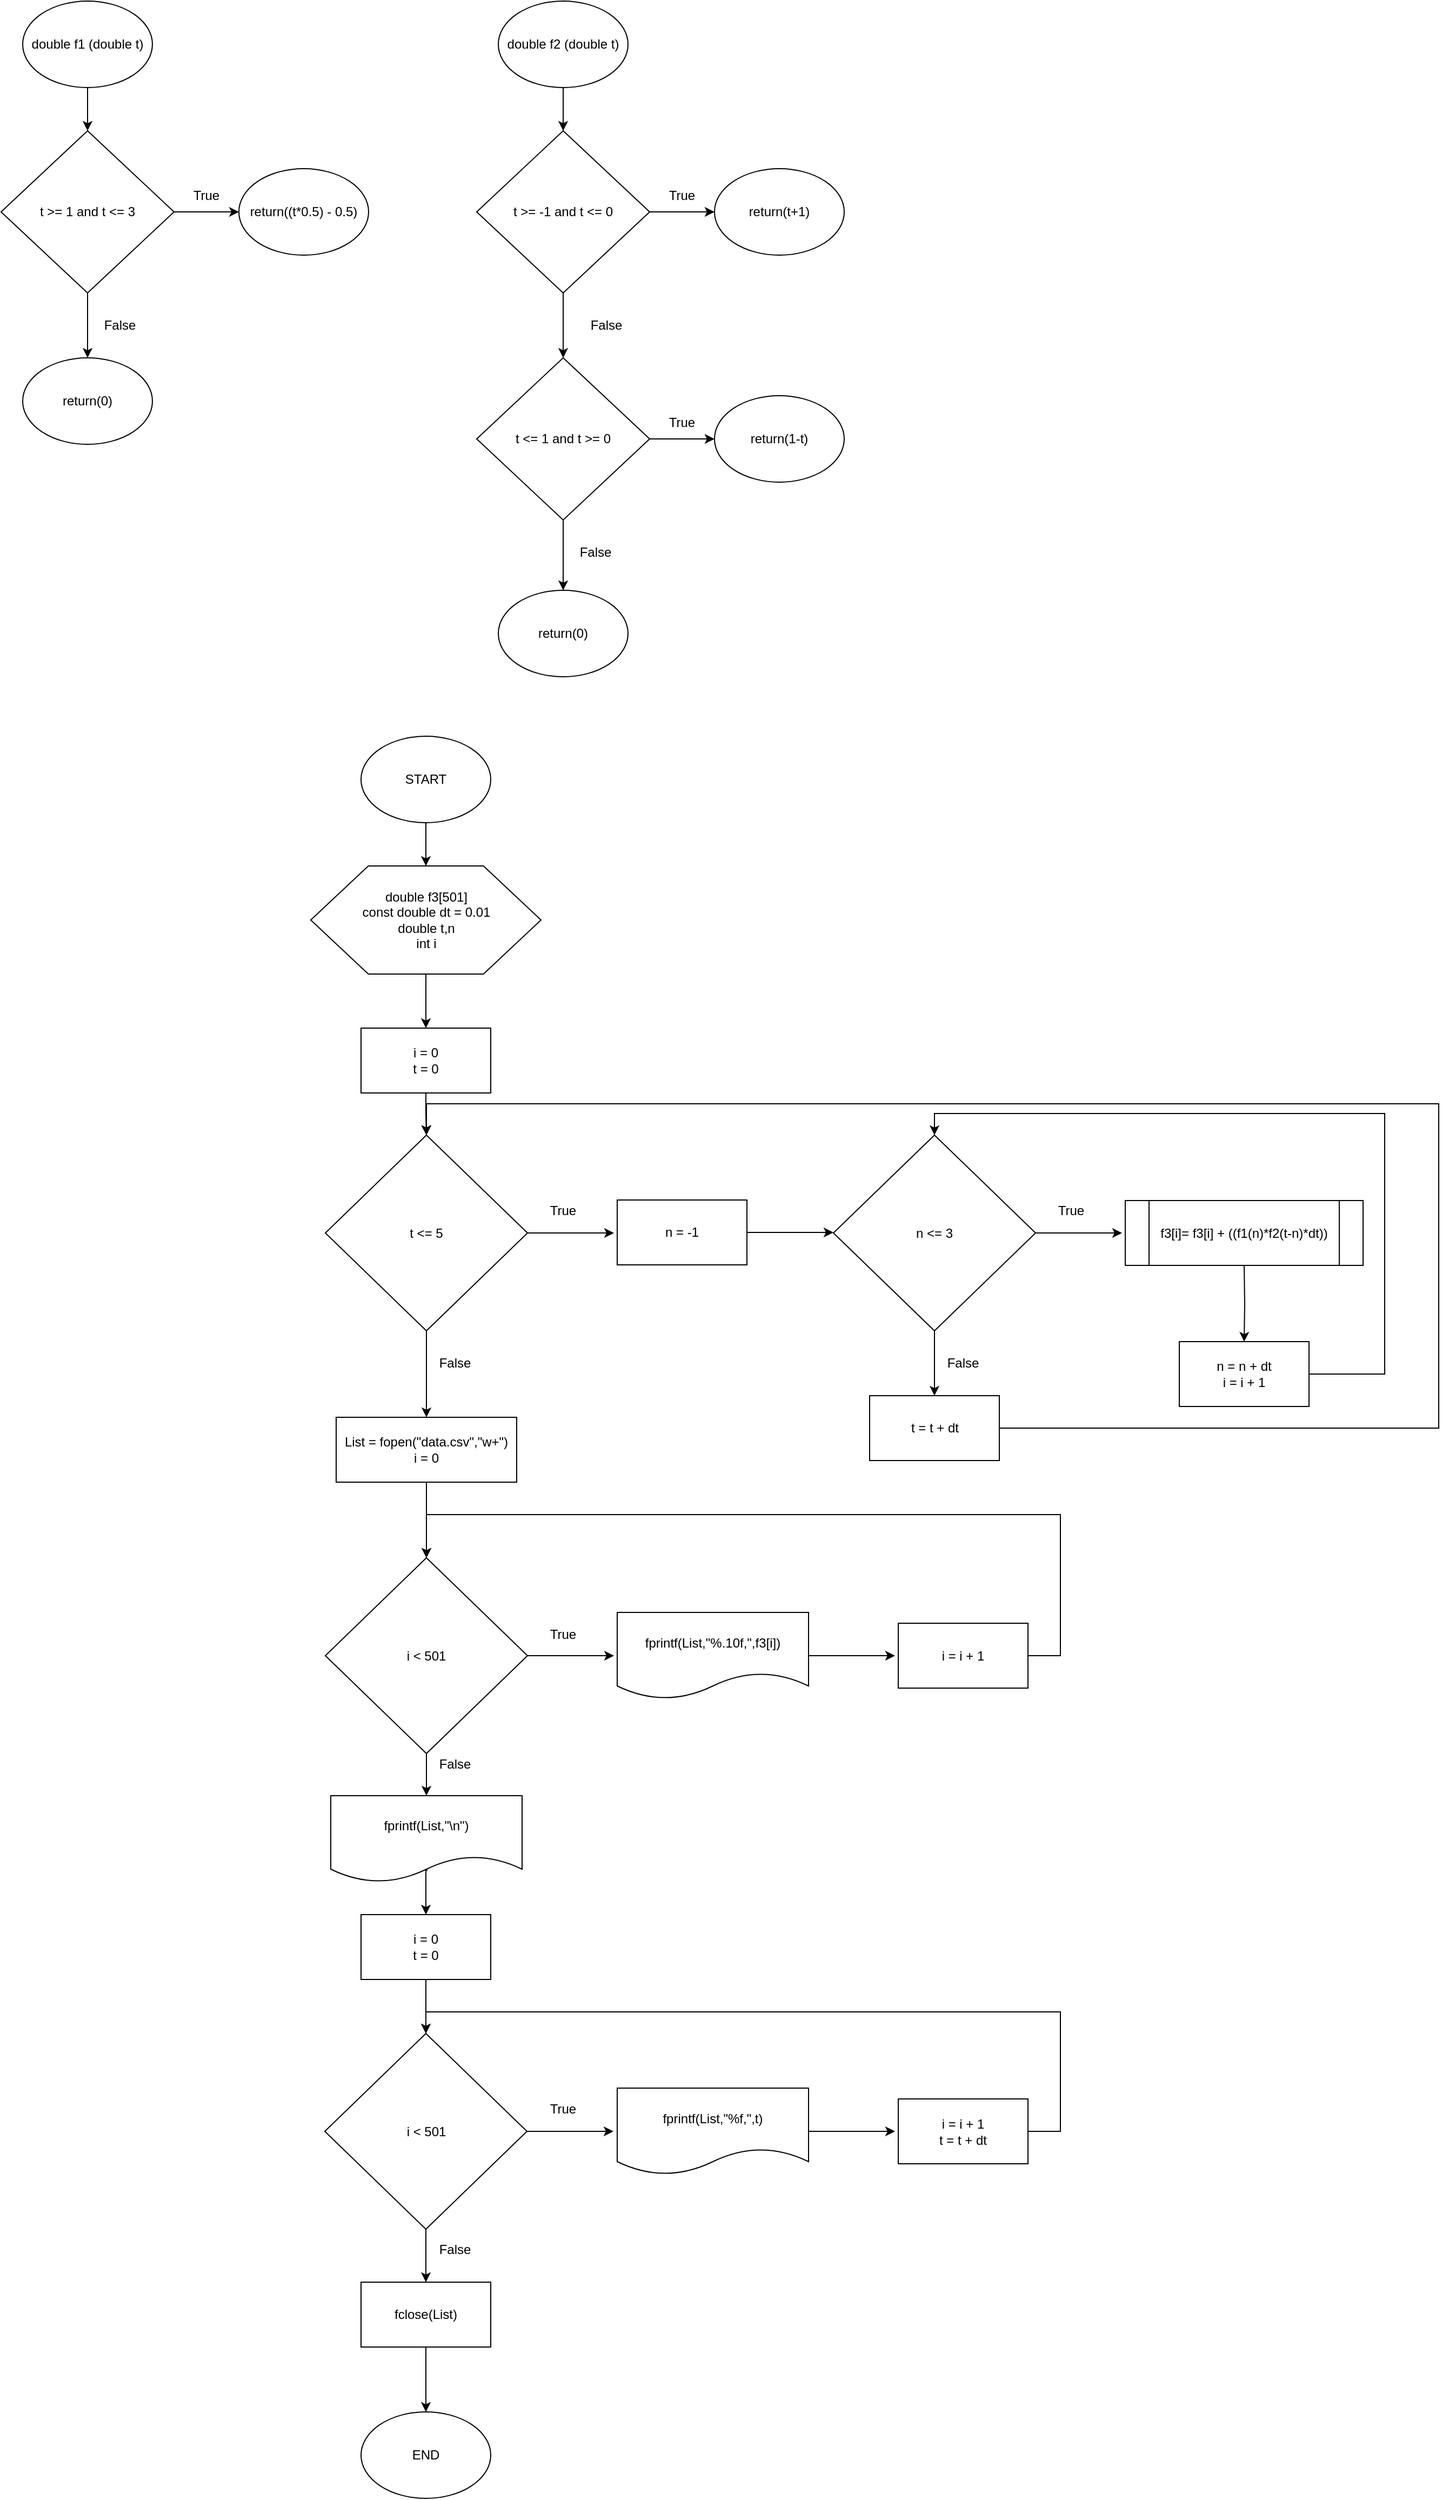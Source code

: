 <mxfile version="12.7.4" type="device"><diagram id="_ybZa6Aaobr-2U30AAT8" name="Page-1"><mxGraphModel dx="2966" dy="1517" grid="1" gridSize="10" guides="1" tooltips="1" connect="1" arrows="1" fold="1" page="1" pageScale="1" pageWidth="827" pageHeight="1169" math="0" shadow="0"><root><mxCell id="0"/><mxCell id="1" parent="0"/><mxCell id="PI8hSeStXWAoFlecEvjM-8" value="" style="edgeStyle=orthogonalEdgeStyle;rounded=0;orthogonalLoop=1;jettySize=auto;html=1;" edge="1" parent="1" source="PI8hSeStXWAoFlecEvjM-1" target="PI8hSeStXWAoFlecEvjM-2"><mxGeometry relative="1" as="geometry"/></mxCell><mxCell id="PI8hSeStXWAoFlecEvjM-1" value="double f1 (double t)" style="ellipse;whiteSpace=wrap;html=1;" vertex="1" parent="1"><mxGeometry x="40" y="40" width="120" height="80" as="geometry"/></mxCell><mxCell id="PI8hSeStXWAoFlecEvjM-5" value="" style="edgeStyle=orthogonalEdgeStyle;rounded=0;orthogonalLoop=1;jettySize=auto;html=1;" edge="1" parent="1" source="PI8hSeStXWAoFlecEvjM-2"><mxGeometry relative="1" as="geometry"><mxPoint x="240" y="235" as="targetPoint"/></mxGeometry></mxCell><mxCell id="PI8hSeStXWAoFlecEvjM-11" value="" style="edgeStyle=orthogonalEdgeStyle;rounded=0;orthogonalLoop=1;jettySize=auto;html=1;" edge="1" parent="1" source="PI8hSeStXWAoFlecEvjM-2"><mxGeometry relative="1" as="geometry"><mxPoint x="100" y="370" as="targetPoint"/></mxGeometry></mxCell><mxCell id="PI8hSeStXWAoFlecEvjM-2" value="t &amp;gt;= 1 and t &amp;lt;= 3" style="rhombus;whiteSpace=wrap;html=1;" vertex="1" parent="1"><mxGeometry x="20" y="160" width="160" height="150" as="geometry"/></mxCell><mxCell id="PI8hSeStXWAoFlecEvjM-3" value="return((t*0.5) - 0.5)" style="ellipse;whiteSpace=wrap;html=1;" vertex="1" parent="1"><mxGeometry x="240" y="195" width="120" height="80" as="geometry"/></mxCell><mxCell id="PI8hSeStXWAoFlecEvjM-9" value="True" style="text;html=1;strokeColor=none;fillColor=none;align=center;verticalAlign=middle;whiteSpace=wrap;rounded=0;" vertex="1" parent="1"><mxGeometry x="190" y="210" width="40" height="20" as="geometry"/></mxCell><mxCell id="PI8hSeStXWAoFlecEvjM-12" value="return(0)" style="ellipse;whiteSpace=wrap;html=1;" vertex="1" parent="1"><mxGeometry x="40" y="370" width="120" height="80" as="geometry"/></mxCell><mxCell id="PI8hSeStXWAoFlecEvjM-13" value="False" style="text;html=1;strokeColor=none;fillColor=none;align=center;verticalAlign=middle;whiteSpace=wrap;rounded=0;" vertex="1" parent="1"><mxGeometry x="110" y="330" width="40" height="20" as="geometry"/></mxCell><mxCell id="PI8hSeStXWAoFlecEvjM-16" value="" style="edgeStyle=orthogonalEdgeStyle;rounded=0;orthogonalLoop=1;jettySize=auto;html=1;entryX=0.5;entryY=0;entryDx=0;entryDy=0;" edge="1" parent="1" source="PI8hSeStXWAoFlecEvjM-14" target="PI8hSeStXWAoFlecEvjM-17"><mxGeometry relative="1" as="geometry"><mxPoint x="540" y="150" as="targetPoint"/></mxGeometry></mxCell><mxCell id="PI8hSeStXWAoFlecEvjM-14" value="double f2 (double t)" style="ellipse;whiteSpace=wrap;html=1;" vertex="1" parent="1"><mxGeometry x="480" y="40" width="120" height="80" as="geometry"/></mxCell><mxCell id="PI8hSeStXWAoFlecEvjM-19" value="" style="edgeStyle=orthogonalEdgeStyle;rounded=0;orthogonalLoop=1;jettySize=auto;html=1;" edge="1" parent="1" source="PI8hSeStXWAoFlecEvjM-17" target="PI8hSeStXWAoFlecEvjM-18"><mxGeometry relative="1" as="geometry"/></mxCell><mxCell id="PI8hSeStXWAoFlecEvjM-23" value="" style="edgeStyle=orthogonalEdgeStyle;rounded=0;orthogonalLoop=1;jettySize=auto;html=1;" edge="1" parent="1" source="PI8hSeStXWAoFlecEvjM-17" target="PI8hSeStXWAoFlecEvjM-22"><mxGeometry relative="1" as="geometry"/></mxCell><mxCell id="PI8hSeStXWAoFlecEvjM-17" value="t &amp;gt;= -1 and t &amp;lt;= 0" style="rhombus;whiteSpace=wrap;html=1;" vertex="1" parent="1"><mxGeometry x="460" y="160" width="160" height="150" as="geometry"/></mxCell><mxCell id="PI8hSeStXWAoFlecEvjM-26" value="" style="edgeStyle=orthogonalEdgeStyle;rounded=0;orthogonalLoop=1;jettySize=auto;html=1;" edge="1" parent="1" source="PI8hSeStXWAoFlecEvjM-22" target="PI8hSeStXWAoFlecEvjM-25"><mxGeometry relative="1" as="geometry"/></mxCell><mxCell id="PI8hSeStXWAoFlecEvjM-32" value="" style="edgeStyle=orthogonalEdgeStyle;rounded=0;orthogonalLoop=1;jettySize=auto;html=1;" edge="1" parent="1" source="PI8hSeStXWAoFlecEvjM-22" target="PI8hSeStXWAoFlecEvjM-31"><mxGeometry relative="1" as="geometry"/></mxCell><mxCell id="PI8hSeStXWAoFlecEvjM-22" value="t &amp;lt;= 1 and t &amp;gt;= 0" style="rhombus;whiteSpace=wrap;html=1;" vertex="1" parent="1"><mxGeometry x="460" y="370" width="160" height="150" as="geometry"/></mxCell><mxCell id="PI8hSeStXWAoFlecEvjM-18" value="return(t+1)" style="ellipse;whiteSpace=wrap;html=1;" vertex="1" parent="1"><mxGeometry x="680" y="195" width="120" height="80" as="geometry"/></mxCell><mxCell id="PI8hSeStXWAoFlecEvjM-20" value="True" style="text;html=1;strokeColor=none;fillColor=none;align=center;verticalAlign=middle;whiteSpace=wrap;rounded=0;" vertex="1" parent="1"><mxGeometry x="630" y="210" width="40" height="20" as="geometry"/></mxCell><mxCell id="PI8hSeStXWAoFlecEvjM-24" value="False" style="text;html=1;strokeColor=none;fillColor=none;align=center;verticalAlign=middle;whiteSpace=wrap;rounded=0;" vertex="1" parent="1"><mxGeometry x="560" y="330" width="40" height="20" as="geometry"/></mxCell><mxCell id="PI8hSeStXWAoFlecEvjM-25" value="return(1-t)" style="ellipse;whiteSpace=wrap;html=1;" vertex="1" parent="1"><mxGeometry x="680" y="405" width="120" height="80" as="geometry"/></mxCell><mxCell id="PI8hSeStXWAoFlecEvjM-27" value="True" style="text;html=1;strokeColor=none;fillColor=none;align=center;verticalAlign=middle;whiteSpace=wrap;rounded=0;" vertex="1" parent="1"><mxGeometry x="630" y="420" width="40" height="20" as="geometry"/></mxCell><mxCell id="PI8hSeStXWAoFlecEvjM-30" value="False" style="text;html=1;strokeColor=none;fillColor=none;align=center;verticalAlign=middle;whiteSpace=wrap;rounded=0;" vertex="1" parent="1"><mxGeometry x="550" y="540" width="40" height="20" as="geometry"/></mxCell><mxCell id="PI8hSeStXWAoFlecEvjM-31" value="return(0)" style="ellipse;whiteSpace=wrap;html=1;" vertex="1" parent="1"><mxGeometry x="480" y="585" width="120" height="80" as="geometry"/></mxCell><mxCell id="PI8hSeStXWAoFlecEvjM-35" value="" style="edgeStyle=orthogonalEdgeStyle;rounded=0;orthogonalLoop=1;jettySize=auto;html=1;" edge="1" parent="1" source="PI8hSeStXWAoFlecEvjM-33" target="PI8hSeStXWAoFlecEvjM-34"><mxGeometry relative="1" as="geometry"/></mxCell><mxCell id="PI8hSeStXWAoFlecEvjM-33" value="START" style="ellipse;whiteSpace=wrap;html=1;" vertex="1" parent="1"><mxGeometry x="353" y="720" width="120" height="80" as="geometry"/></mxCell><mxCell id="PI8hSeStXWAoFlecEvjM-37" value="" style="edgeStyle=orthogonalEdgeStyle;rounded=0;orthogonalLoop=1;jettySize=auto;html=1;" edge="1" parent="1" source="PI8hSeStXWAoFlecEvjM-34" target="PI8hSeStXWAoFlecEvjM-36"><mxGeometry relative="1" as="geometry"/></mxCell><mxCell id="PI8hSeStXWAoFlecEvjM-34" value="double f3[501]&lt;br&gt;const double dt = 0.01&lt;br&gt;double t,n&lt;br&gt;int i" style="shape=hexagon;perimeter=hexagonPerimeter2;whiteSpace=wrap;html=1;" vertex="1" parent="1"><mxGeometry x="306.5" y="840" width="213" height="100" as="geometry"/></mxCell><mxCell id="PI8hSeStXWAoFlecEvjM-39" value="" style="edgeStyle=orthogonalEdgeStyle;rounded=0;orthogonalLoop=1;jettySize=auto;html=1;" edge="1" parent="1" source="PI8hSeStXWAoFlecEvjM-36" target="PI8hSeStXWAoFlecEvjM-38"><mxGeometry relative="1" as="geometry"/></mxCell><mxCell id="PI8hSeStXWAoFlecEvjM-36" value="i = 0&lt;br&gt;t = 0" style="rounded=0;whiteSpace=wrap;html=1;" vertex="1" parent="1"><mxGeometry x="353" y="990" width="120" height="60" as="geometry"/></mxCell><mxCell id="PI8hSeStXWAoFlecEvjM-41" value="" style="edgeStyle=orthogonalEdgeStyle;rounded=0;orthogonalLoop=1;jettySize=auto;html=1;" edge="1" parent="1" source="PI8hSeStXWAoFlecEvjM-38"><mxGeometry relative="1" as="geometry"><mxPoint x="413.5" y="1350" as="targetPoint"/></mxGeometry></mxCell><mxCell id="PI8hSeStXWAoFlecEvjM-43" value="" style="edgeStyle=orthogonalEdgeStyle;rounded=0;orthogonalLoop=1;jettySize=auto;html=1;" edge="1" parent="1" source="PI8hSeStXWAoFlecEvjM-38"><mxGeometry relative="1" as="geometry"><mxPoint x="587" y="1179.5" as="targetPoint"/></mxGeometry></mxCell><mxCell id="PI8hSeStXWAoFlecEvjM-38" value="t &amp;lt;= 5" style="rhombus;whiteSpace=wrap;html=1;" vertex="1" parent="1"><mxGeometry x="320" y="1089" width="187" height="181" as="geometry"/></mxCell><mxCell id="PI8hSeStXWAoFlecEvjM-44" value="True" style="text;html=1;strokeColor=none;fillColor=none;align=center;verticalAlign=middle;whiteSpace=wrap;rounded=0;" vertex="1" parent="1"><mxGeometry x="520" y="1149" width="40" height="20" as="geometry"/></mxCell><mxCell id="PI8hSeStXWAoFlecEvjM-49" value="" style="edgeStyle=orthogonalEdgeStyle;rounded=0;orthogonalLoop=1;jettySize=auto;html=1;" edge="1" parent="1" source="PI8hSeStXWAoFlecEvjM-45"><mxGeometry relative="1" as="geometry"><mxPoint x="790" y="1179" as="targetPoint"/></mxGeometry></mxCell><mxCell id="PI8hSeStXWAoFlecEvjM-45" value="n = -1" style="rounded=0;whiteSpace=wrap;html=1;" vertex="1" parent="1"><mxGeometry x="590" y="1149" width="120" height="60" as="geometry"/></mxCell><mxCell id="PI8hSeStXWAoFlecEvjM-51" value="" style="edgeStyle=orthogonalEdgeStyle;rounded=0;orthogonalLoop=1;jettySize=auto;html=1;" edge="1" parent="1" source="PI8hSeStXWAoFlecEvjM-47"><mxGeometry relative="1" as="geometry"><mxPoint x="1057" y="1179.5" as="targetPoint"/></mxGeometry></mxCell><mxCell id="PI8hSeStXWAoFlecEvjM-64" value="" style="edgeStyle=orthogonalEdgeStyle;rounded=0;orthogonalLoop=1;jettySize=auto;html=1;" edge="1" parent="1" source="PI8hSeStXWAoFlecEvjM-47" target="PI8hSeStXWAoFlecEvjM-63"><mxGeometry relative="1" as="geometry"/></mxCell><mxCell id="PI8hSeStXWAoFlecEvjM-47" value="n &amp;lt;= 3" style="rhombus;whiteSpace=wrap;html=1;" vertex="1" parent="1"><mxGeometry x="790" y="1089" width="187" height="181" as="geometry"/></mxCell><mxCell id="PI8hSeStXWAoFlecEvjM-52" value="True" style="text;html=1;strokeColor=none;fillColor=none;align=center;verticalAlign=middle;whiteSpace=wrap;rounded=0;" vertex="1" parent="1"><mxGeometry x="990" y="1149" width="40" height="20" as="geometry"/></mxCell><mxCell id="PI8hSeStXWAoFlecEvjM-57" value="" style="edgeStyle=orthogonalEdgeStyle;rounded=0;orthogonalLoop=1;jettySize=auto;html=1;" edge="1" parent="1" target="PI8hSeStXWAoFlecEvjM-54"><mxGeometry relative="1" as="geometry"><mxPoint x="1170" y="1209.5" as="sourcePoint"/></mxGeometry></mxCell><mxCell id="PI8hSeStXWAoFlecEvjM-59" value="" style="edgeStyle=orthogonalEdgeStyle;rounded=0;orthogonalLoop=1;jettySize=auto;html=1;entryX=0.5;entryY=0;entryDx=0;entryDy=0;" edge="1" parent="1" source="PI8hSeStXWAoFlecEvjM-54" target="PI8hSeStXWAoFlecEvjM-47"><mxGeometry relative="1" as="geometry"><mxPoint x="1310" y="1310" as="targetPoint"/><Array as="points"><mxPoint x="1300" y="1310"/><mxPoint x="1300" y="1069"/><mxPoint x="883" y="1069"/></Array></mxGeometry></mxCell><mxCell id="PI8hSeStXWAoFlecEvjM-54" value="n = n + dt&lt;br&gt;i = i + 1" style="rounded=0;whiteSpace=wrap;html=1;" vertex="1" parent="1"><mxGeometry x="1110" y="1280" width="120" height="60" as="geometry"/></mxCell><mxCell id="PI8hSeStXWAoFlecEvjM-56" value="False" style="text;html=1;strokeColor=none;fillColor=none;align=center;verticalAlign=middle;whiteSpace=wrap;rounded=0;" vertex="1" parent="1"><mxGeometry x="890" y="1290" width="40" height="20" as="geometry"/></mxCell><mxCell id="PI8hSeStXWAoFlecEvjM-66" value="" style="edgeStyle=orthogonalEdgeStyle;rounded=0;orthogonalLoop=1;jettySize=auto;html=1;entryX=0.5;entryY=0;entryDx=0;entryDy=0;" edge="1" parent="1" source="PI8hSeStXWAoFlecEvjM-63" target="PI8hSeStXWAoFlecEvjM-38"><mxGeometry relative="1" as="geometry"><mxPoint x="883.5" y="1470" as="targetPoint"/><Array as="points"><mxPoint x="1350" y="1360"/><mxPoint x="1350" y="1060"/><mxPoint x="413" y="1060"/></Array></mxGeometry></mxCell><mxCell id="PI8hSeStXWAoFlecEvjM-63" value="t = t + dt" style="rounded=0;whiteSpace=wrap;html=1;" vertex="1" parent="1"><mxGeometry x="823.5" y="1330" width="120" height="60" as="geometry"/></mxCell><mxCell id="PI8hSeStXWAoFlecEvjM-67" value="False" style="text;html=1;strokeColor=none;fillColor=none;align=center;verticalAlign=middle;whiteSpace=wrap;rounded=0;" vertex="1" parent="1"><mxGeometry x="420" y="1290" width="40" height="20" as="geometry"/></mxCell><mxCell id="PI8hSeStXWAoFlecEvjM-70" value="" style="edgeStyle=orthogonalEdgeStyle;rounded=0;orthogonalLoop=1;jettySize=auto;html=1;" edge="1" parent="1" source="PI8hSeStXWAoFlecEvjM-68" target="PI8hSeStXWAoFlecEvjM-69"><mxGeometry relative="1" as="geometry"/></mxCell><mxCell id="PI8hSeStXWAoFlecEvjM-68" value="List = fopen(&quot;data.csv&quot;,&quot;w+&quot;)&lt;br&gt;i = 0" style="rounded=0;whiteSpace=wrap;html=1;" vertex="1" parent="1"><mxGeometry x="330" y="1350" width="167" height="60" as="geometry"/></mxCell><mxCell id="PI8hSeStXWAoFlecEvjM-73" value="" style="edgeStyle=orthogonalEdgeStyle;rounded=0;orthogonalLoop=1;jettySize=auto;html=1;" edge="1" parent="1" source="PI8hSeStXWAoFlecEvjM-69"><mxGeometry relative="1" as="geometry"><mxPoint x="587" y="1570.5" as="targetPoint"/></mxGeometry></mxCell><mxCell id="PI8hSeStXWAoFlecEvjM-81" value="" style="edgeStyle=orthogonalEdgeStyle;rounded=0;orthogonalLoop=1;jettySize=auto;html=1;" edge="1" parent="1" source="PI8hSeStXWAoFlecEvjM-69" target="PI8hSeStXWAoFlecEvjM-80"><mxGeometry relative="1" as="geometry"/></mxCell><mxCell id="PI8hSeStXWAoFlecEvjM-69" value="i &amp;lt; 501" style="rhombus;whiteSpace=wrap;html=1;" vertex="1" parent="1"><mxGeometry x="320" y="1480" width="187" height="181" as="geometry"/></mxCell><mxCell id="PI8hSeStXWAoFlecEvjM-75" value="" style="edgeStyle=orthogonalEdgeStyle;rounded=0;orthogonalLoop=1;jettySize=auto;html=1;" edge="1" parent="1" source="PI8hSeStXWAoFlecEvjM-71"><mxGeometry relative="1" as="geometry"><mxPoint x="847" y="1570.5" as="targetPoint"/></mxGeometry></mxCell><mxCell id="PI8hSeStXWAoFlecEvjM-71" value="fprintf(List,&quot;%.10f,&quot;,f3[i])" style="shape=document;whiteSpace=wrap;html=1;boundedLbl=1;" vertex="1" parent="1"><mxGeometry x="590" y="1530.5" width="177" height="80" as="geometry"/></mxCell><mxCell id="PI8hSeStXWAoFlecEvjM-79" value="" style="edgeStyle=orthogonalEdgeStyle;rounded=0;orthogonalLoop=1;jettySize=auto;html=1;entryX=0.5;entryY=0;entryDx=0;entryDy=0;" edge="1" parent="1" source="PI8hSeStXWAoFlecEvjM-76" target="PI8hSeStXWAoFlecEvjM-69"><mxGeometry relative="1" as="geometry"><mxPoint x="1050" y="1570.5" as="targetPoint"/><Array as="points"><mxPoint x="1000" y="1571"/><mxPoint x="1000" y="1440"/><mxPoint x="413" y="1440"/></Array></mxGeometry></mxCell><mxCell id="PI8hSeStXWAoFlecEvjM-76" value="i = i + 1" style="rounded=0;whiteSpace=wrap;html=1;" vertex="1" parent="1"><mxGeometry x="850" y="1540.5" width="120" height="60" as="geometry"/></mxCell><mxCell id="PI8hSeStXWAoFlecEvjM-77" value="True" style="text;html=1;strokeColor=none;fillColor=none;align=center;verticalAlign=middle;whiteSpace=wrap;rounded=0;" vertex="1" parent="1"><mxGeometry x="519.5" y="1540.5" width="40" height="20" as="geometry"/></mxCell><mxCell id="PI8hSeStXWAoFlecEvjM-83" value="" style="edgeStyle=orthogonalEdgeStyle;rounded=0;orthogonalLoop=1;jettySize=auto;html=1;exitX=0.506;exitY=0.863;exitDx=0;exitDy=0;exitPerimeter=0;" edge="1" parent="1" source="PI8hSeStXWAoFlecEvjM-80" target="PI8hSeStXWAoFlecEvjM-82"><mxGeometry relative="1" as="geometry"><Array as="points"><mxPoint x="413" y="1769"/></Array></mxGeometry></mxCell><mxCell id="PI8hSeStXWAoFlecEvjM-80" value="fprintf(List,&quot;\n&quot;)" style="shape=document;whiteSpace=wrap;html=1;boundedLbl=1;" vertex="1" parent="1"><mxGeometry x="325" y="1700" width="177" height="80" as="geometry"/></mxCell><mxCell id="PI8hSeStXWAoFlecEvjM-85" value="" style="edgeStyle=orthogonalEdgeStyle;rounded=0;orthogonalLoop=1;jettySize=auto;html=1;" edge="1" parent="1" source="PI8hSeStXWAoFlecEvjM-82" target="PI8hSeStXWAoFlecEvjM-84"><mxGeometry relative="1" as="geometry"/></mxCell><mxCell id="PI8hSeStXWAoFlecEvjM-82" value="i = 0&lt;br&gt;t = 0" style="rounded=0;whiteSpace=wrap;html=1;" vertex="1" parent="1"><mxGeometry x="353" y="1810" width="120" height="60" as="geometry"/></mxCell><mxCell id="PI8hSeStXWAoFlecEvjM-88" value="" style="edgeStyle=orthogonalEdgeStyle;rounded=0;orthogonalLoop=1;jettySize=auto;html=1;" edge="1" parent="1" source="PI8hSeStXWAoFlecEvjM-84"><mxGeometry relative="1" as="geometry"><mxPoint x="586.5" y="2010.5" as="targetPoint"/></mxGeometry></mxCell><mxCell id="PI8hSeStXWAoFlecEvjM-97" value="" style="edgeStyle=orthogonalEdgeStyle;rounded=0;orthogonalLoop=1;jettySize=auto;html=1;" edge="1" parent="1" source="PI8hSeStXWAoFlecEvjM-84"><mxGeometry relative="1" as="geometry"><mxPoint x="413" y="2150" as="targetPoint"/></mxGeometry></mxCell><mxCell id="PI8hSeStXWAoFlecEvjM-84" value="i &amp;lt; 501" style="rhombus;whiteSpace=wrap;html=1;" vertex="1" parent="1"><mxGeometry x="319.5" y="1920" width="187" height="181" as="geometry"/></mxCell><mxCell id="PI8hSeStXWAoFlecEvjM-86" value="False" style="text;html=1;strokeColor=none;fillColor=none;align=center;verticalAlign=middle;whiteSpace=wrap;rounded=0;" vertex="1" parent="1"><mxGeometry x="420" y="1661" width="40" height="20" as="geometry"/></mxCell><mxCell id="PI8hSeStXWAoFlecEvjM-93" value="" style="edgeStyle=orthogonalEdgeStyle;rounded=0;orthogonalLoop=1;jettySize=auto;html=1;" edge="1" parent="1" source="PI8hSeStXWAoFlecEvjM-89"><mxGeometry relative="1" as="geometry"><mxPoint x="847" y="2010.5" as="targetPoint"/></mxGeometry></mxCell><mxCell id="PI8hSeStXWAoFlecEvjM-89" value="fprintf(List,&quot;%f,&quot;,t)" style="shape=document;whiteSpace=wrap;html=1;boundedLbl=1;" vertex="1" parent="1"><mxGeometry x="590" y="1970.5" width="177" height="80" as="geometry"/></mxCell><mxCell id="PI8hSeStXWAoFlecEvjM-90" value="True" style="text;html=1;strokeColor=none;fillColor=none;align=center;verticalAlign=middle;whiteSpace=wrap;rounded=0;" vertex="1" parent="1"><mxGeometry x="520" y="1980" width="40" height="20" as="geometry"/></mxCell><mxCell id="PI8hSeStXWAoFlecEvjM-95" value="" style="edgeStyle=orthogonalEdgeStyle;rounded=0;orthogonalLoop=1;jettySize=auto;html=1;entryX=0.5;entryY=0;entryDx=0;entryDy=0;" edge="1" parent="1" source="PI8hSeStXWAoFlecEvjM-91" target="PI8hSeStXWAoFlecEvjM-84"><mxGeometry relative="1" as="geometry"><mxPoint x="1050" y="2010.5" as="targetPoint"/><Array as="points"><mxPoint x="1000" y="2011"/><mxPoint x="1000" y="1900"/><mxPoint x="413" y="1900"/></Array></mxGeometry></mxCell><mxCell id="PI8hSeStXWAoFlecEvjM-91" value="i = i + 1&lt;br&gt;t = t + dt" style="rounded=0;whiteSpace=wrap;html=1;" vertex="1" parent="1"><mxGeometry x="850" y="1980.5" width="120" height="60" as="geometry"/></mxCell><mxCell id="PI8hSeStXWAoFlecEvjM-98" value="False" style="text;html=1;strokeColor=none;fillColor=none;align=center;verticalAlign=middle;whiteSpace=wrap;rounded=0;" vertex="1" parent="1"><mxGeometry x="420" y="2110" width="40" height="20" as="geometry"/></mxCell><mxCell id="PI8hSeStXWAoFlecEvjM-101" value="" style="edgeStyle=orthogonalEdgeStyle;rounded=0;orthogonalLoop=1;jettySize=auto;html=1;" edge="1" parent="1" source="PI8hSeStXWAoFlecEvjM-99" target="PI8hSeStXWAoFlecEvjM-100"><mxGeometry relative="1" as="geometry"/></mxCell><mxCell id="PI8hSeStXWAoFlecEvjM-99" value="fclose(List)" style="rounded=0;whiteSpace=wrap;html=1;" vertex="1" parent="1"><mxGeometry x="353" y="2150" width="120" height="60" as="geometry"/></mxCell><mxCell id="PI8hSeStXWAoFlecEvjM-100" value="END" style="ellipse;whiteSpace=wrap;html=1;" vertex="1" parent="1"><mxGeometry x="353" y="2270" width="120" height="80" as="geometry"/></mxCell><mxCell id="PI8hSeStXWAoFlecEvjM-102" value="&lt;span style=&quot;white-space: normal&quot;&gt;f3[i]= f3[i] + ((f1(n)*f2(t-n)*dt))&lt;/span&gt;" style="shape=process;whiteSpace=wrap;html=1;backgroundOutline=1;" vertex="1" parent="1"><mxGeometry x="1060" y="1149.5" width="220" height="60" as="geometry"/></mxCell></root></mxGraphModel></diagram></mxfile>